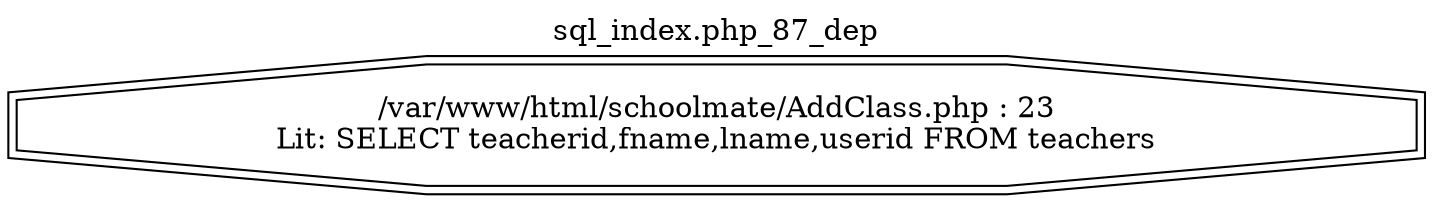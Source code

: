 digraph cfg {
  label="sql_index.php_87_dep";
  labelloc=t;
  n1 [shape=doubleoctagon, label="/var/www/html/schoolmate/AddClass.php : 23\nLit: SELECT teacherid,fname,lname,userid FROM teachers\n"];
}
